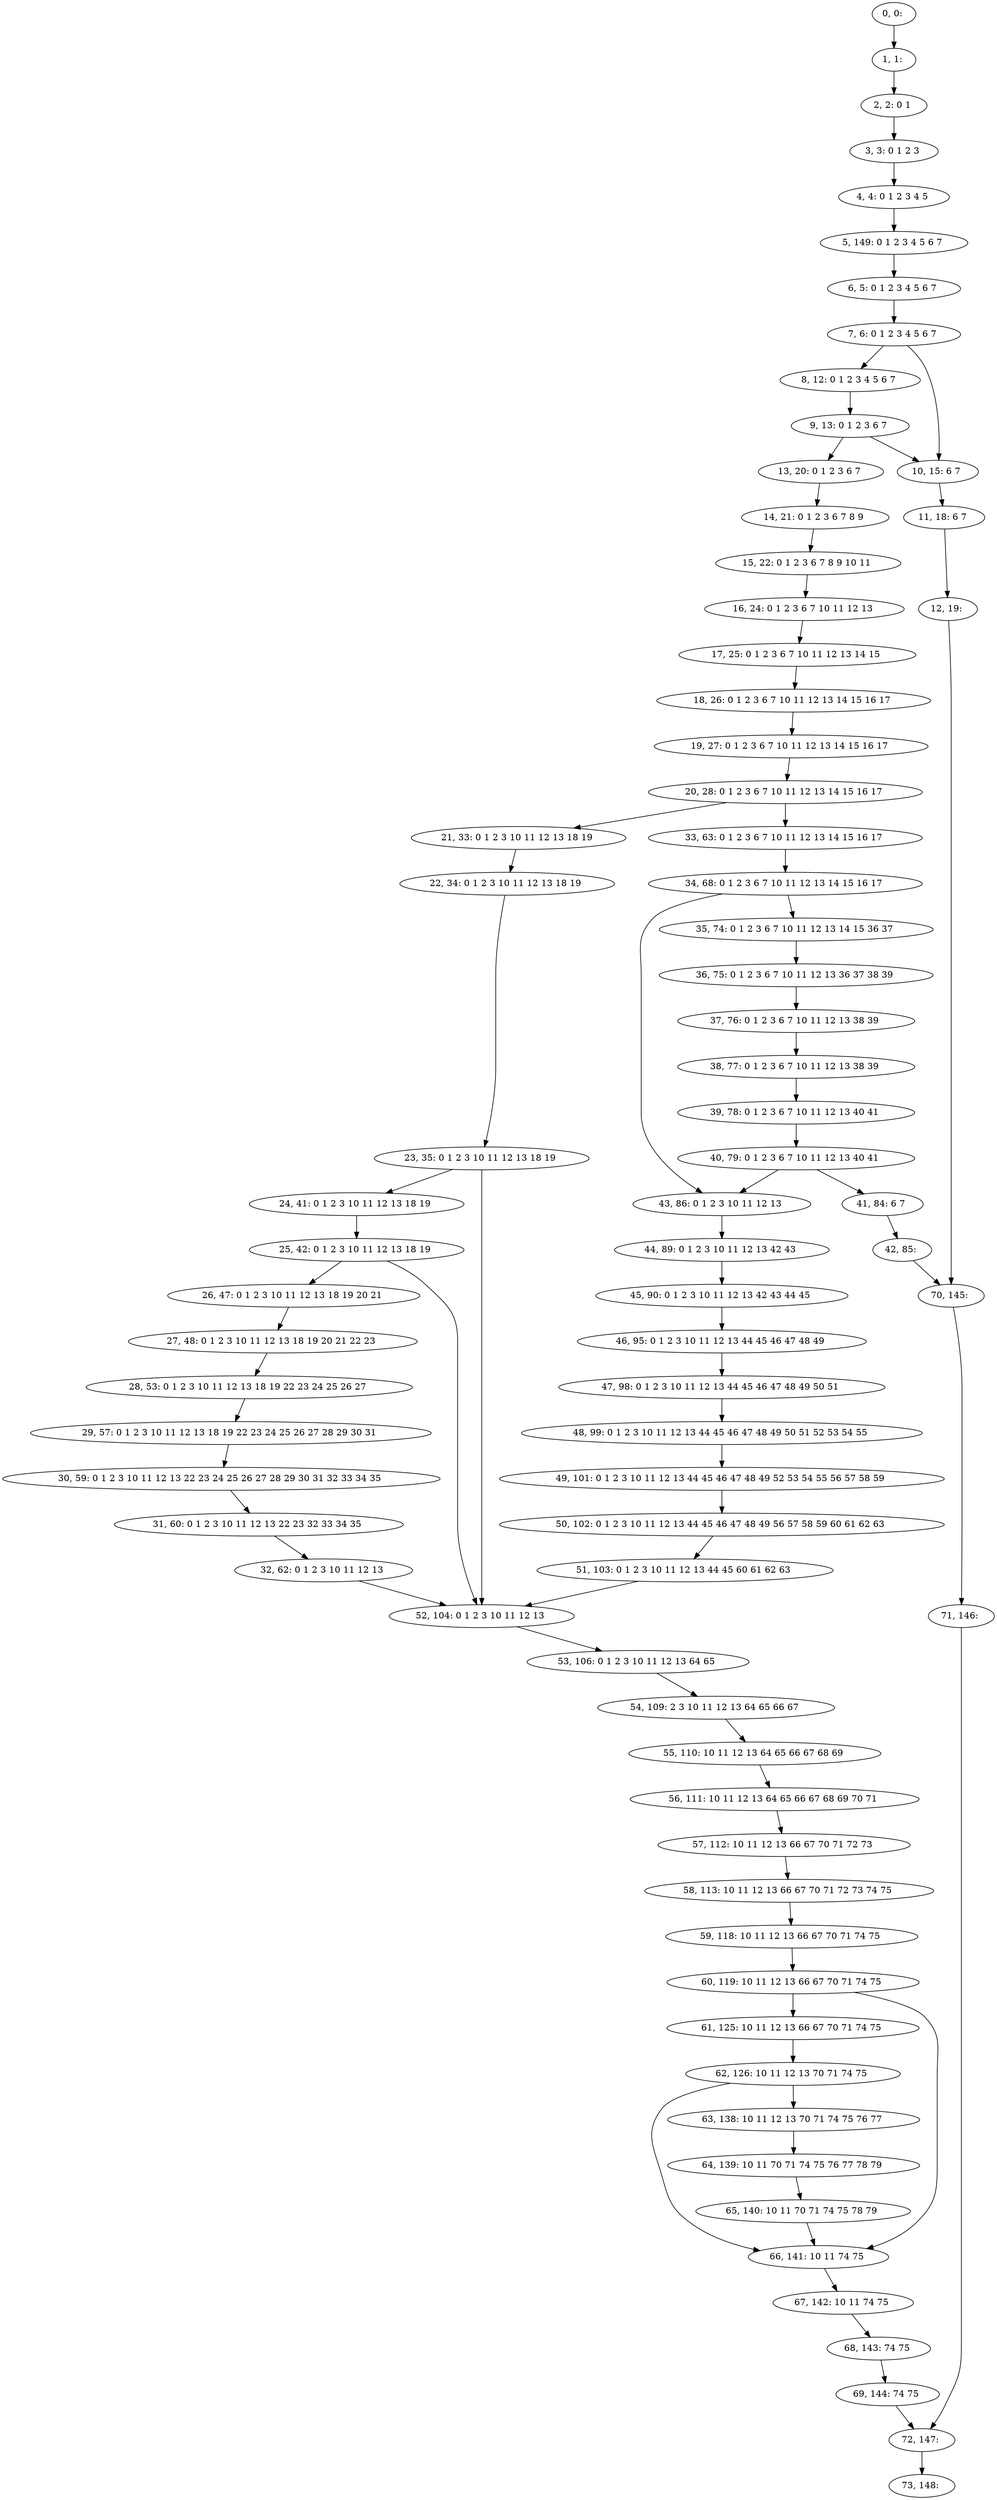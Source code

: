 digraph G {
0[label="0, 0: "];
1[label="1, 1: "];
2[label="2, 2: 0 1 "];
3[label="3, 3: 0 1 2 3 "];
4[label="4, 4: 0 1 2 3 4 5 "];
5[label="5, 149: 0 1 2 3 4 5 6 7 "];
6[label="6, 5: 0 1 2 3 4 5 6 7 "];
7[label="7, 6: 0 1 2 3 4 5 6 7 "];
8[label="8, 12: 0 1 2 3 4 5 6 7 "];
9[label="9, 13: 0 1 2 3 6 7 "];
10[label="10, 15: 6 7 "];
11[label="11, 18: 6 7 "];
12[label="12, 19: "];
13[label="13, 20: 0 1 2 3 6 7 "];
14[label="14, 21: 0 1 2 3 6 7 8 9 "];
15[label="15, 22: 0 1 2 3 6 7 8 9 10 11 "];
16[label="16, 24: 0 1 2 3 6 7 10 11 12 13 "];
17[label="17, 25: 0 1 2 3 6 7 10 11 12 13 14 15 "];
18[label="18, 26: 0 1 2 3 6 7 10 11 12 13 14 15 16 17 "];
19[label="19, 27: 0 1 2 3 6 7 10 11 12 13 14 15 16 17 "];
20[label="20, 28: 0 1 2 3 6 7 10 11 12 13 14 15 16 17 "];
21[label="21, 33: 0 1 2 3 10 11 12 13 18 19 "];
22[label="22, 34: 0 1 2 3 10 11 12 13 18 19 "];
23[label="23, 35: 0 1 2 3 10 11 12 13 18 19 "];
24[label="24, 41: 0 1 2 3 10 11 12 13 18 19 "];
25[label="25, 42: 0 1 2 3 10 11 12 13 18 19 "];
26[label="26, 47: 0 1 2 3 10 11 12 13 18 19 20 21 "];
27[label="27, 48: 0 1 2 3 10 11 12 13 18 19 20 21 22 23 "];
28[label="28, 53: 0 1 2 3 10 11 12 13 18 19 22 23 24 25 26 27 "];
29[label="29, 57: 0 1 2 3 10 11 12 13 18 19 22 23 24 25 26 27 28 29 30 31 "];
30[label="30, 59: 0 1 2 3 10 11 12 13 22 23 24 25 26 27 28 29 30 31 32 33 34 35 "];
31[label="31, 60: 0 1 2 3 10 11 12 13 22 23 32 33 34 35 "];
32[label="32, 62: 0 1 2 3 10 11 12 13 "];
33[label="33, 63: 0 1 2 3 6 7 10 11 12 13 14 15 16 17 "];
34[label="34, 68: 0 1 2 3 6 7 10 11 12 13 14 15 16 17 "];
35[label="35, 74: 0 1 2 3 6 7 10 11 12 13 14 15 36 37 "];
36[label="36, 75: 0 1 2 3 6 7 10 11 12 13 36 37 38 39 "];
37[label="37, 76: 0 1 2 3 6 7 10 11 12 13 38 39 "];
38[label="38, 77: 0 1 2 3 6 7 10 11 12 13 38 39 "];
39[label="39, 78: 0 1 2 3 6 7 10 11 12 13 40 41 "];
40[label="40, 79: 0 1 2 3 6 7 10 11 12 13 40 41 "];
41[label="41, 84: 6 7 "];
42[label="42, 85: "];
43[label="43, 86: 0 1 2 3 10 11 12 13 "];
44[label="44, 89: 0 1 2 3 10 11 12 13 42 43 "];
45[label="45, 90: 0 1 2 3 10 11 12 13 42 43 44 45 "];
46[label="46, 95: 0 1 2 3 10 11 12 13 44 45 46 47 48 49 "];
47[label="47, 98: 0 1 2 3 10 11 12 13 44 45 46 47 48 49 50 51 "];
48[label="48, 99: 0 1 2 3 10 11 12 13 44 45 46 47 48 49 50 51 52 53 54 55 "];
49[label="49, 101: 0 1 2 3 10 11 12 13 44 45 46 47 48 49 52 53 54 55 56 57 58 59 "];
50[label="50, 102: 0 1 2 3 10 11 12 13 44 45 46 47 48 49 56 57 58 59 60 61 62 63 "];
51[label="51, 103: 0 1 2 3 10 11 12 13 44 45 60 61 62 63 "];
52[label="52, 104: 0 1 2 3 10 11 12 13 "];
53[label="53, 106: 0 1 2 3 10 11 12 13 64 65 "];
54[label="54, 109: 2 3 10 11 12 13 64 65 66 67 "];
55[label="55, 110: 10 11 12 13 64 65 66 67 68 69 "];
56[label="56, 111: 10 11 12 13 64 65 66 67 68 69 70 71 "];
57[label="57, 112: 10 11 12 13 66 67 70 71 72 73 "];
58[label="58, 113: 10 11 12 13 66 67 70 71 72 73 74 75 "];
59[label="59, 118: 10 11 12 13 66 67 70 71 74 75 "];
60[label="60, 119: 10 11 12 13 66 67 70 71 74 75 "];
61[label="61, 125: 10 11 12 13 66 67 70 71 74 75 "];
62[label="62, 126: 10 11 12 13 70 71 74 75 "];
63[label="63, 138: 10 11 12 13 70 71 74 75 76 77 "];
64[label="64, 139: 10 11 70 71 74 75 76 77 78 79 "];
65[label="65, 140: 10 11 70 71 74 75 78 79 "];
66[label="66, 141: 10 11 74 75 "];
67[label="67, 142: 10 11 74 75 "];
68[label="68, 143: 74 75 "];
69[label="69, 144: 74 75 "];
70[label="70, 145: "];
71[label="71, 146: "];
72[label="72, 147: "];
73[label="73, 148: "];
0->1 ;
1->2 ;
2->3 ;
3->4 ;
4->5 ;
5->6 ;
6->7 ;
7->8 ;
7->10 ;
8->9 ;
9->10 ;
9->13 ;
10->11 ;
11->12 ;
12->70 ;
13->14 ;
14->15 ;
15->16 ;
16->17 ;
17->18 ;
18->19 ;
19->20 ;
20->21 ;
20->33 ;
21->22 ;
22->23 ;
23->24 ;
23->52 ;
24->25 ;
25->26 ;
25->52 ;
26->27 ;
27->28 ;
28->29 ;
29->30 ;
30->31 ;
31->32 ;
32->52 ;
33->34 ;
34->35 ;
34->43 ;
35->36 ;
36->37 ;
37->38 ;
38->39 ;
39->40 ;
40->41 ;
40->43 ;
41->42 ;
42->70 ;
43->44 ;
44->45 ;
45->46 ;
46->47 ;
47->48 ;
48->49 ;
49->50 ;
50->51 ;
51->52 ;
52->53 ;
53->54 ;
54->55 ;
55->56 ;
56->57 ;
57->58 ;
58->59 ;
59->60 ;
60->61 ;
60->66 ;
61->62 ;
62->63 ;
62->66 ;
63->64 ;
64->65 ;
65->66 ;
66->67 ;
67->68 ;
68->69 ;
69->72 ;
70->71 ;
71->72 ;
72->73 ;
}
